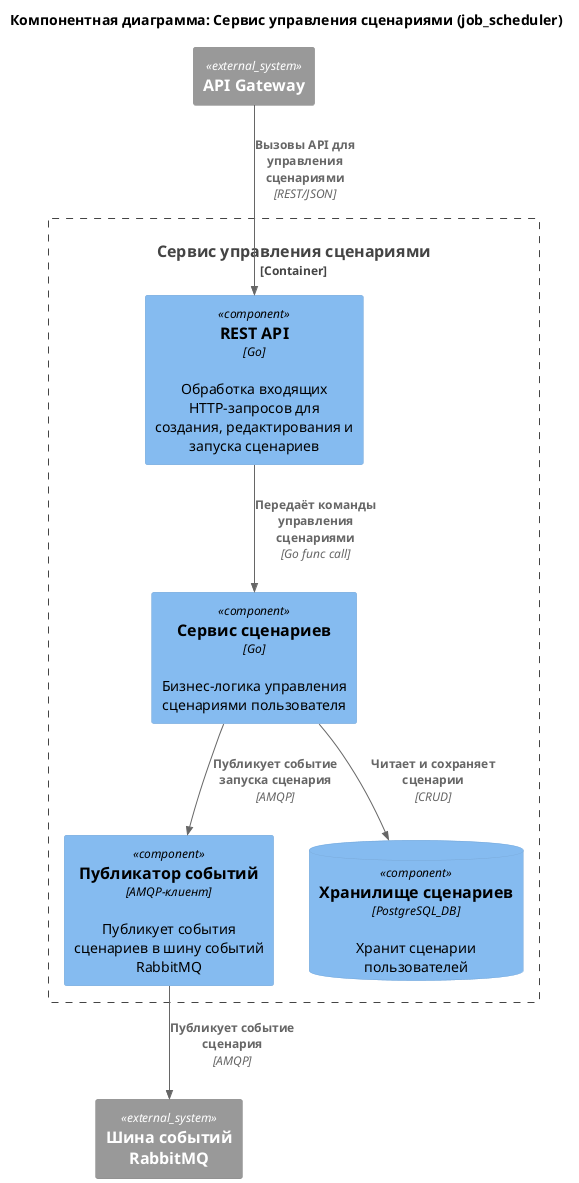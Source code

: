 @startuml
!include <C4/C4_Component>
skinparam defaultFontName "Noto Sans" 
title Компонентная диаграмма: Сервис управления сценариями (job_scheduler)

Container_Boundary(job_scheduler, "Сервис управления сценариями") {
    Component(api_handler, "REST API", "Go", "Обработка входящих HTTP-запросов для создания, редактирования и запуска сценариев")
    Component(scenario_service, "Сервис сценариев", "Go", "Бизнес-логика управления сценариями пользователя")
    Component(event_publisher, "Публикатор событий", "AMQP-клиент", "Публикует события сценариев в шину событий RabbitMQ")
    ComponentDb(scenario_repository, "Хранилище сценариев", "PostgreSQL_DB", "Хранит сценарии пользователей")
}

Rel(api_handler, scenario_service, "Передаёт команды управления сценариями", "Go func call")
Rel(scenario_service, event_publisher, "Публикует событие запуска сценария", "AMQP")
Rel(scenario_service, scenario_repository, "Читает и сохраняет сценарии", "CRUD")

' Внешние связи
System_Ext(api_gateway, "API Gateway")
System_Ext(event_bus, "Шина событий RabbitMQ")

Rel(api_gateway, api_handler, "Вызовы API для управления сценариями", "REST/JSON")
Rel(event_publisher, event_bus, "Публикует событие сценария", "AMQP")

@enduml